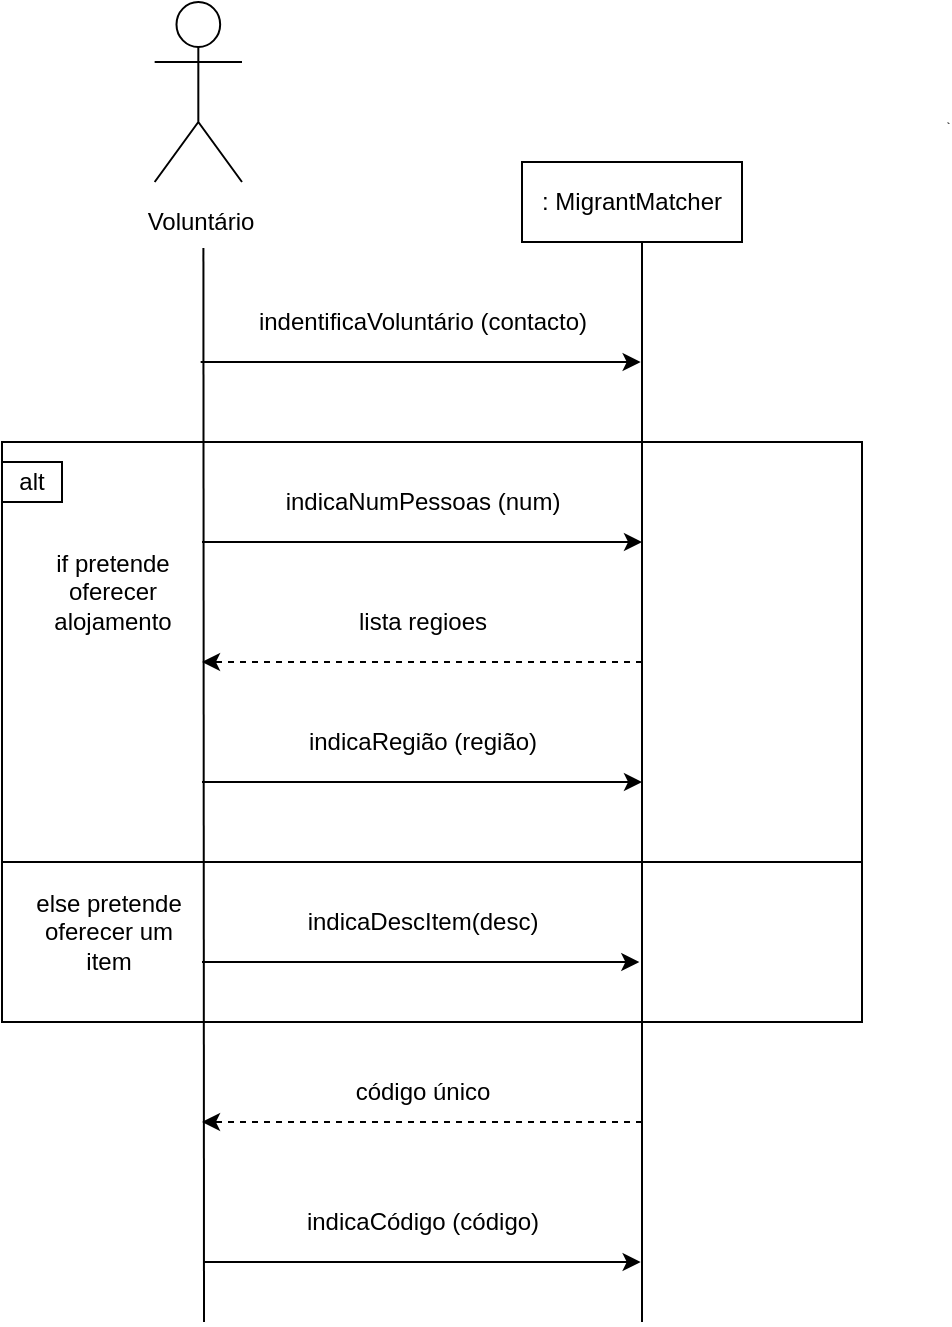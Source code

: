 <mxfile>
    <diagram id="RVj_5IYFrs5alvy0rqdp" name="Page-1">
        <mxGraphModel dx="734" dy="431" grid="1" gridSize="10" guides="1" tooltips="1" connect="1" arrows="1" fold="1" page="1" pageScale="1" pageWidth="827" pageHeight="1169" math="0" shadow="0">
            <root>
                <mxCell id="0"/>
                <mxCell id="1" parent="0"/>
                <mxCell id="34" value="" style="whiteSpace=wrap;html=1;" vertex="1" parent="1">
                    <mxGeometry x="50" y="470" width="430" height="80" as="geometry"/>
                </mxCell>
                <mxCell id="31" value="" style="whiteSpace=wrap;html=1;" vertex="1" parent="1">
                    <mxGeometry x="50" y="260" width="430" height="210" as="geometry"/>
                </mxCell>
                <mxCell id="9" value="" style="shape=stencil(ZY9RDoQgDERP019T6RFcvYeJuDQiGETdvf1CapSsf9NpXzsFalbTLxoUrjH4SR88RAP0AqXYGR04JgXUAjWjD/od/OYGqZc+T2Y1+z1v+AhXI1aIGVP4FesyOgEsuwJ4jBcbTiCJ+9zI1krasv8fL1nyGrU/);fillColor=none;" vertex="1" parent="1">
                    <mxGeometry x="523.111" y="100.333" width="0.222" height="0.444" as="geometry"/>
                </mxCell>
                <mxCell id="12" value="Voluntário" style="text;html=1;resizable=0;autosize=1;align=center;verticalAlign=middle;points=[];fillColor=none;strokeColor=none;rounded=0;" vertex="1" parent="1">
                    <mxGeometry x="113.67" y="140" width="70" height="20" as="geometry"/>
                </mxCell>
                <mxCell id="13" value=": MigrantMatcher" style="whiteSpace=wrap;html=1;" vertex="1" parent="1">
                    <mxGeometry x="310" y="120" width="110" height="40" as="geometry"/>
                </mxCell>
                <mxCell id="14" value="" style="endArrow=none;html=1;entryX=0.529;entryY=1.15;entryDx=0;entryDy=0;entryPerimeter=0;" edge="1" parent="1" target="12">
                    <mxGeometry width="50" height="50" relative="1" as="geometry">
                        <mxPoint x="151" y="700" as="sourcePoint"/>
                        <mxPoint x="400" y="200" as="targetPoint"/>
                    </mxGeometry>
                </mxCell>
                <mxCell id="15" value="" style="endArrow=none;html=1;entryX=0.529;entryY=1.15;entryDx=0;entryDy=0;entryPerimeter=0;" edge="1" parent="1">
                    <mxGeometry width="50" height="50" relative="1" as="geometry">
                        <mxPoint x="370" y="700" as="sourcePoint"/>
                        <mxPoint x="370.0" y="160" as="targetPoint"/>
                    </mxGeometry>
                </mxCell>
                <mxCell id="18" value="indentificaVoluntário (contacto)" style="text;html=1;resizable=0;autosize=1;align=center;verticalAlign=middle;points=[];fillColor=none;strokeColor=none;rounded=0;" vertex="1" parent="1">
                    <mxGeometry x="170" y="190" width="180" height="20" as="geometry"/>
                </mxCell>
                <mxCell id="22" value="" style="endArrow=classic;html=1;" edge="1" parent="1">
                    <mxGeometry width="50" height="50" relative="1" as="geometry">
                        <mxPoint x="149.33" y="220" as="sourcePoint"/>
                        <mxPoint x="369.33" y="220" as="targetPoint"/>
                    </mxGeometry>
                </mxCell>
                <mxCell id="23" value="" style="endArrow=classic;html=1;" edge="1" parent="1">
                    <mxGeometry width="50" height="50" relative="1" as="geometry">
                        <mxPoint x="150.0" y="310" as="sourcePoint"/>
                        <mxPoint x="370.0" y="310" as="targetPoint"/>
                    </mxGeometry>
                </mxCell>
                <mxCell id="25" value="" style="endArrow=classic;html=1;" edge="1" parent="1">
                    <mxGeometry width="50" height="50" relative="1" as="geometry">
                        <mxPoint x="150.0" y="430" as="sourcePoint"/>
                        <mxPoint x="370.0" y="430" as="targetPoint"/>
                    </mxGeometry>
                </mxCell>
                <mxCell id="26" value="indicaNumPessoas (num)" style="text;html=1;resizable=0;autosize=1;align=center;verticalAlign=middle;points=[];fillColor=none;strokeColor=none;rounded=0;" vertex="1" parent="1">
                    <mxGeometry x="185" y="280" width="150" height="20" as="geometry"/>
                </mxCell>
                <mxCell id="29" value="lista regioes" style="text;html=1;align=center;verticalAlign=middle;resizable=0;points=[];autosize=1;strokeColor=none;fillColor=none;" vertex="1" parent="1">
                    <mxGeometry x="220" y="340" width="80" height="20" as="geometry"/>
                </mxCell>
                <mxCell id="30" value="indicaRegião (região)" style="text;html=1;align=center;verticalAlign=middle;resizable=0;points=[];autosize=1;strokeColor=none;fillColor=none;" vertex="1" parent="1">
                    <mxGeometry x="195" y="400" width="130" height="20" as="geometry"/>
                </mxCell>
                <mxCell id="38" value="" style="endArrow=classic;html=1;dashed=1;" edge="1" parent="1">
                    <mxGeometry width="50" height="50" relative="1" as="geometry">
                        <mxPoint x="370" y="370" as="sourcePoint"/>
                        <mxPoint x="150" y="370" as="targetPoint"/>
                    </mxGeometry>
                </mxCell>
                <mxCell id="39" value="alt" style="whiteSpace=wrap;html=1;" vertex="1" parent="1">
                    <mxGeometry x="50" y="270" width="30" height="20" as="geometry"/>
                </mxCell>
                <mxCell id="40" value="if pretende &lt;br&gt;oferecer &lt;br&gt;alojamento" style="text;html=1;resizable=0;autosize=1;align=center;verticalAlign=middle;points=[];fillColor=none;strokeColor=none;rounded=0;" vertex="1" parent="1">
                    <mxGeometry x="70.0" y="310" width="70" height="50" as="geometry"/>
                </mxCell>
                <mxCell id="43" value="else pretende&lt;br&gt;oferecer um&lt;br&gt;item&lt;br&gt;" style="text;html=1;resizable=0;autosize=1;align=center;verticalAlign=middle;points=[];fillColor=none;strokeColor=none;rounded=0;" vertex="1" parent="1">
                    <mxGeometry x="58" y="480" width="90" height="50" as="geometry"/>
                </mxCell>
                <mxCell id="44" value="" style="endArrow=classic;html=1;" edge="1" parent="1">
                    <mxGeometry width="50" height="50" relative="1" as="geometry">
                        <mxPoint x="150" y="520" as="sourcePoint"/>
                        <mxPoint x="368.67" y="520" as="targetPoint"/>
                    </mxGeometry>
                </mxCell>
                <mxCell id="47" value="indicaDescItem(desc)" style="text;html=1;resizable=0;autosize=1;align=center;verticalAlign=middle;points=[];fillColor=none;strokeColor=none;rounded=0;" vertex="1" parent="1">
                    <mxGeometry x="195" y="490" width="130" height="20" as="geometry"/>
                </mxCell>
                <mxCell id="50" value="" style="endArrow=classic;html=1;dashed=1;" edge="1" parent="1">
                    <mxGeometry width="50" height="50" relative="1" as="geometry">
                        <mxPoint x="370" y="600" as="sourcePoint"/>
                        <mxPoint x="150" y="600" as="targetPoint"/>
                    </mxGeometry>
                </mxCell>
                <mxCell id="51" value="código único" style="text;html=1;resizable=0;autosize=1;align=center;verticalAlign=middle;points=[];fillColor=none;strokeColor=none;rounded=0;" vertex="1" parent="1">
                    <mxGeometry x="220" y="575" width="80" height="20" as="geometry"/>
                </mxCell>
                <mxCell id="52" value="" style="endArrow=classic;html=1;" edge="1" parent="1">
                    <mxGeometry width="50" height="50" relative="1" as="geometry">
                        <mxPoint x="150.66" y="670" as="sourcePoint"/>
                        <mxPoint x="369.33" y="670" as="targetPoint"/>
                    </mxGeometry>
                </mxCell>
                <mxCell id="53" value="indicaCódigo (código)" style="text;html=1;resizable=0;autosize=1;align=center;verticalAlign=middle;points=[];fillColor=none;strokeColor=none;rounded=0;" vertex="1" parent="1">
                    <mxGeometry x="195" y="640" width="130" height="20" as="geometry"/>
                </mxCell>
                <mxCell id="67" value="" style="shape=umlActor;verticalLabelPosition=bottom;verticalAlign=top;html=1;outlineConnect=0;" vertex="1" parent="1">
                    <mxGeometry x="126.33" y="40" width="43.67" height="90" as="geometry"/>
                </mxCell>
            </root>
        </mxGraphModel>
    </diagram>
</mxfile>